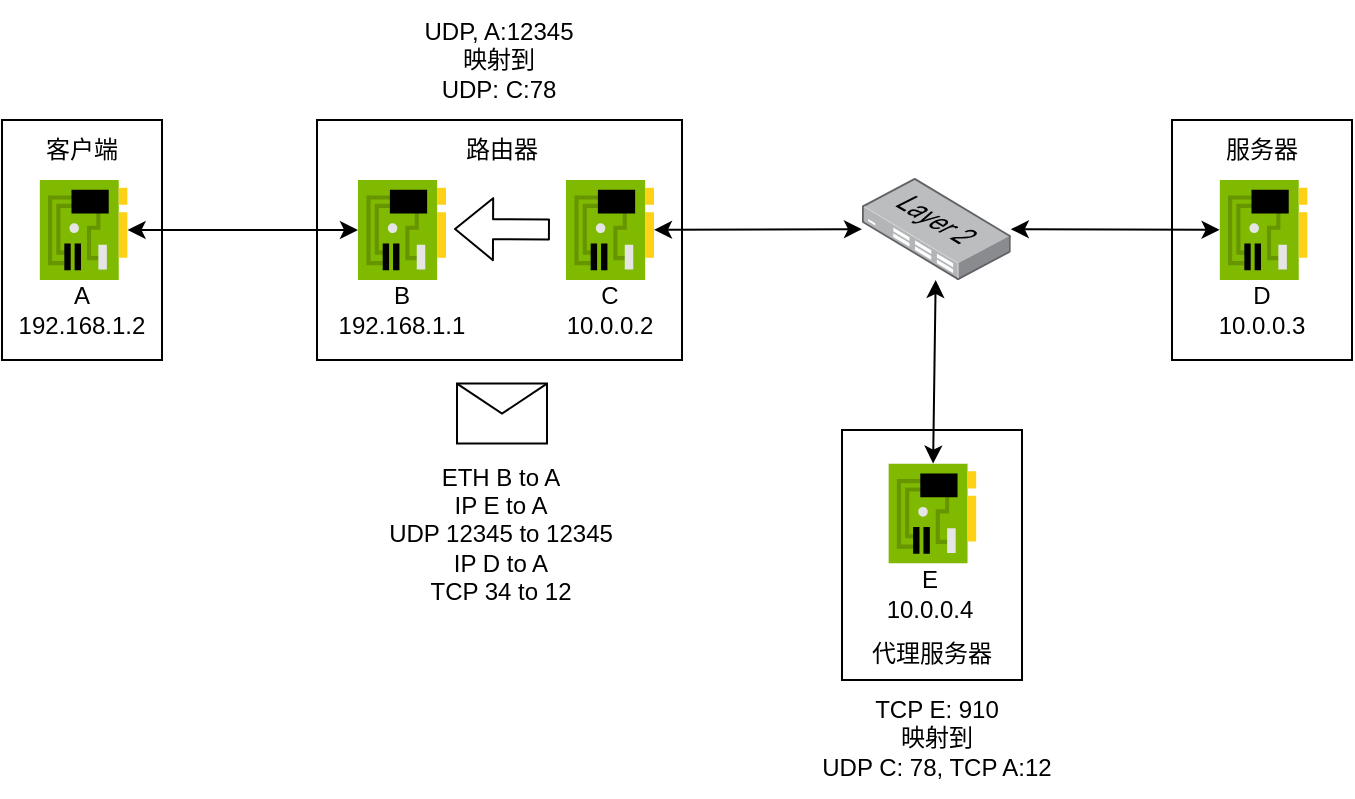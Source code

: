 <mxfile scale="4" border="0">
    <diagram id="0X3G2N7tNAbBKsN83A1v" name="Page-1">
        <mxGraphModel dx="1098" dy="454" grid="1" gridSize="10" guides="1" tooltips="1" connect="1" arrows="1" fold="1" page="1" pageScale="1" pageWidth="827" pageHeight="1169" math="0" shadow="0">
            <root>
                <mxCell id="0"/>
                <mxCell id="1" parent="0"/>
                <mxCell id="35" value="UDP, A:12345&lt;br&gt;映射到&lt;br&gt;UDP: C:78" style="text;html=1;strokeColor=none;fillColor=none;align=center;verticalAlign=middle;whiteSpace=wrap;rounded=0;" vertex="1" parent="1">
                    <mxGeometry x="264.12" y="140.9" width="121.25" height="59.1" as="geometry"/>
                </mxCell>
                <mxCell id="36" value="TCP E: 910&lt;br&gt;映射到&lt;br&gt;UDP C: 78, TCP A:12" style="text;html=1;strokeColor=none;fillColor=none;align=center;verticalAlign=middle;whiteSpace=wrap;rounded=0;" vertex="1" parent="1">
                    <mxGeometry x="482.58" y="480" width="121.25" height="58.2" as="geometry"/>
                </mxCell>
                <mxCell id="37" value="" style="rounded=0;whiteSpace=wrap;html=1;" vertex="1" parent="1">
                    <mxGeometry x="661" y="200" width="90" height="120" as="geometry"/>
                </mxCell>
                <mxCell id="38" value="" style="rounded=0;whiteSpace=wrap;html=1;" vertex="1" parent="1">
                    <mxGeometry x="496" y="355" width="90" height="125" as="geometry"/>
                </mxCell>
                <mxCell id="39" value="" style="rounded=0;whiteSpace=wrap;html=1;" vertex="1" parent="1">
                    <mxGeometry x="233.5" y="200" width="182.5" height="120" as="geometry"/>
                </mxCell>
                <mxCell id="40" value="" style="rounded=0;whiteSpace=wrap;html=1;" vertex="1" parent="1">
                    <mxGeometry x="76" y="200" width="80" height="120" as="geometry"/>
                </mxCell>
                <mxCell id="41" value="客户端" style="text;html=1;strokeColor=none;fillColor=none;align=center;verticalAlign=middle;whiteSpace=wrap;rounded=0;" vertex="1" parent="1">
                    <mxGeometry x="76" y="200.0" width="80" height="30" as="geometry"/>
                </mxCell>
                <mxCell id="42" value="" style="sketch=0;aspect=fixed;html=1;points=[];align=center;image;fontSize=12;image=img/lib/mscae/NetworkInterfaceCard.svg;" vertex="1" parent="1">
                    <mxGeometry x="254.0" y="230" width="44" height="50" as="geometry"/>
                </mxCell>
                <mxCell id="43" value="" style="sketch=0;aspect=fixed;html=1;points=[];align=center;image;fontSize=12;image=img/lib/mscae/NetworkInterfaceCard.svg;" vertex="1" parent="1">
                    <mxGeometry x="94.8" y="230" width="44" height="50" as="geometry"/>
                </mxCell>
                <mxCell id="44" value="A&lt;br&gt;192.168.1.2" style="text;html=1;strokeColor=none;fillColor=none;align=center;verticalAlign=middle;whiteSpace=wrap;rounded=0;" vertex="1" parent="1">
                    <mxGeometry x="76" y="280.0" width="80" height="30" as="geometry"/>
                </mxCell>
                <mxCell id="45" value="路由器" style="text;html=1;strokeColor=none;fillColor=none;align=center;verticalAlign=middle;whiteSpace=wrap;rounded=0;" vertex="1" parent="1">
                    <mxGeometry x="286" y="200.0" width="80" height="30" as="geometry"/>
                </mxCell>
                <mxCell id="46" value="B&lt;br&gt;192.168.1.1" style="text;html=1;strokeColor=none;fillColor=none;align=center;verticalAlign=middle;whiteSpace=wrap;rounded=0;" vertex="1" parent="1">
                    <mxGeometry x="236" y="280.0" width="80" height="30" as="geometry"/>
                </mxCell>
                <mxCell id="47" value="" style="endArrow=classic;startArrow=classic;html=1;" edge="1" parent="1" source="43" target="42">
                    <mxGeometry width="50" height="50" relative="1" as="geometry">
                        <mxPoint x="396" y="220" as="sourcePoint"/>
                        <mxPoint x="446" y="170" as="targetPoint"/>
                    </mxGeometry>
                </mxCell>
                <mxCell id="48" value="" style="sketch=0;aspect=fixed;html=1;points=[];align=center;image;fontSize=12;image=img/lib/mscae/NetworkInterfaceCard.svg;" vertex="1" parent="1">
                    <mxGeometry x="358.0" y="230" width="44" height="50" as="geometry"/>
                </mxCell>
                <mxCell id="49" value="C&lt;br&gt;10.0.0.2" style="text;html=1;strokeColor=none;fillColor=none;align=center;verticalAlign=middle;whiteSpace=wrap;rounded=0;" vertex="1" parent="1">
                    <mxGeometry x="340" y="280.0" width="80" height="30" as="geometry"/>
                </mxCell>
                <mxCell id="50" value="服务器" style="text;html=1;strokeColor=none;fillColor=none;align=center;verticalAlign=middle;whiteSpace=wrap;rounded=0;" vertex="1" parent="1">
                    <mxGeometry x="666" y="200.0" width="80" height="30" as="geometry"/>
                </mxCell>
                <mxCell id="51" value="" style="sketch=0;aspect=fixed;html=1;points=[];align=center;image;fontSize=12;image=img/lib/mscae/NetworkInterfaceCard.svg;" vertex="1" parent="1">
                    <mxGeometry x="684.8" y="230" width="44" height="50" as="geometry"/>
                </mxCell>
                <mxCell id="52" value="D&lt;br&gt;10.0.0.3" style="text;html=1;strokeColor=none;fillColor=none;align=center;verticalAlign=middle;whiteSpace=wrap;rounded=0;" vertex="1" parent="1">
                    <mxGeometry x="666" y="280.0" width="80" height="30" as="geometry"/>
                </mxCell>
                <mxCell id="53" value="" style="endArrow=classic;startArrow=classic;html=1;" edge="1" parent="1" source="48" target="54">
                    <mxGeometry width="50" height="50" relative="1" as="geometry">
                        <mxPoint x="626" y="270" as="sourcePoint"/>
                        <mxPoint x="446" y="130" as="targetPoint"/>
                    </mxGeometry>
                </mxCell>
                <mxCell id="54" value="" style="points=[];aspect=fixed;html=1;align=center;shadow=0;dashed=0;image;image=img/lib/allied_telesis/switch/Switch_24_port_L2.svg;" vertex="1" parent="1">
                    <mxGeometry x="506" y="229" width="74.4" height="51" as="geometry"/>
                </mxCell>
                <mxCell id="55" value="" style="endArrow=classic;startArrow=classic;html=1;" edge="1" parent="1" source="54" target="51">
                    <mxGeometry width="50" height="50" relative="1" as="geometry">
                        <mxPoint x="556" y="180.323" as="sourcePoint"/>
                        <mxPoint x="660" y="180.004" as="targetPoint"/>
                    </mxGeometry>
                </mxCell>
                <mxCell id="56" value="代理服务器" style="text;html=1;strokeColor=none;fillColor=none;align=center;verticalAlign=middle;whiteSpace=wrap;rounded=0;" vertex="1" parent="1">
                    <mxGeometry x="501.2" y="451.8" width="80" height="30" as="geometry"/>
                </mxCell>
                <mxCell id="57" value="" style="sketch=0;aspect=fixed;html=1;points=[];align=center;image;fontSize=12;image=img/lib/mscae/NetworkInterfaceCard.svg;" vertex="1" parent="1">
                    <mxGeometry x="519.2" y="371.8" width="44" height="50" as="geometry"/>
                </mxCell>
                <mxCell id="58" value="E&lt;br&gt;10.0.0.4" style="text;html=1;strokeColor=none;fillColor=none;align=center;verticalAlign=middle;whiteSpace=wrap;rounded=0;" vertex="1" parent="1">
                    <mxGeometry x="500.4" y="421.8" width="80" height="30" as="geometry"/>
                </mxCell>
                <mxCell id="59" value="" style="endArrow=classic;startArrow=classic;html=1;" edge="1" parent="1" source="54" target="57">
                    <mxGeometry width="50" height="50" relative="1" as="geometry">
                        <mxPoint x="546.0" y="330.004" as="sourcePoint"/>
                        <mxPoint x="650.4" y="330.323" as="targetPoint"/>
                    </mxGeometry>
                </mxCell>
                <mxCell id="31" value="" style="shape=message;html=1;html=1;outlineConnect=0;labelPosition=center;verticalLabelPosition=bottom;align=center;verticalAlign=top;" parent="1" vertex="1">
                    <mxGeometry x="303.5" y="331.8" width="45" height="30" as="geometry"/>
                </mxCell>
                <mxCell id="32" value="" style="shape=flexArrow;endArrow=classic;html=1;" parent="1" edge="1">
                    <mxGeometry width="50" height="50" relative="1" as="geometry">
                        <mxPoint x="349.97" y="254.7" as="sourcePoint"/>
                        <mxPoint x="302.02" y="254.5" as="targetPoint"/>
                    </mxGeometry>
                </mxCell>
                <mxCell id="33" value="ETH B to A&lt;br&gt;IP E to A&lt;br&gt;UDP 12345 to 12345&lt;br&gt;IP D to A&lt;br&gt;TCP 34 to 12" style="text;html=1;strokeColor=none;fillColor=none;align=center;verticalAlign=middle;whiteSpace=wrap;rounded=0;" parent="1" vertex="1">
                    <mxGeometry x="265.38" y="361.8" width="121.25" height="90" as="geometry"/>
                </mxCell>
            </root>
        </mxGraphModel>
    </diagram>
</mxfile>